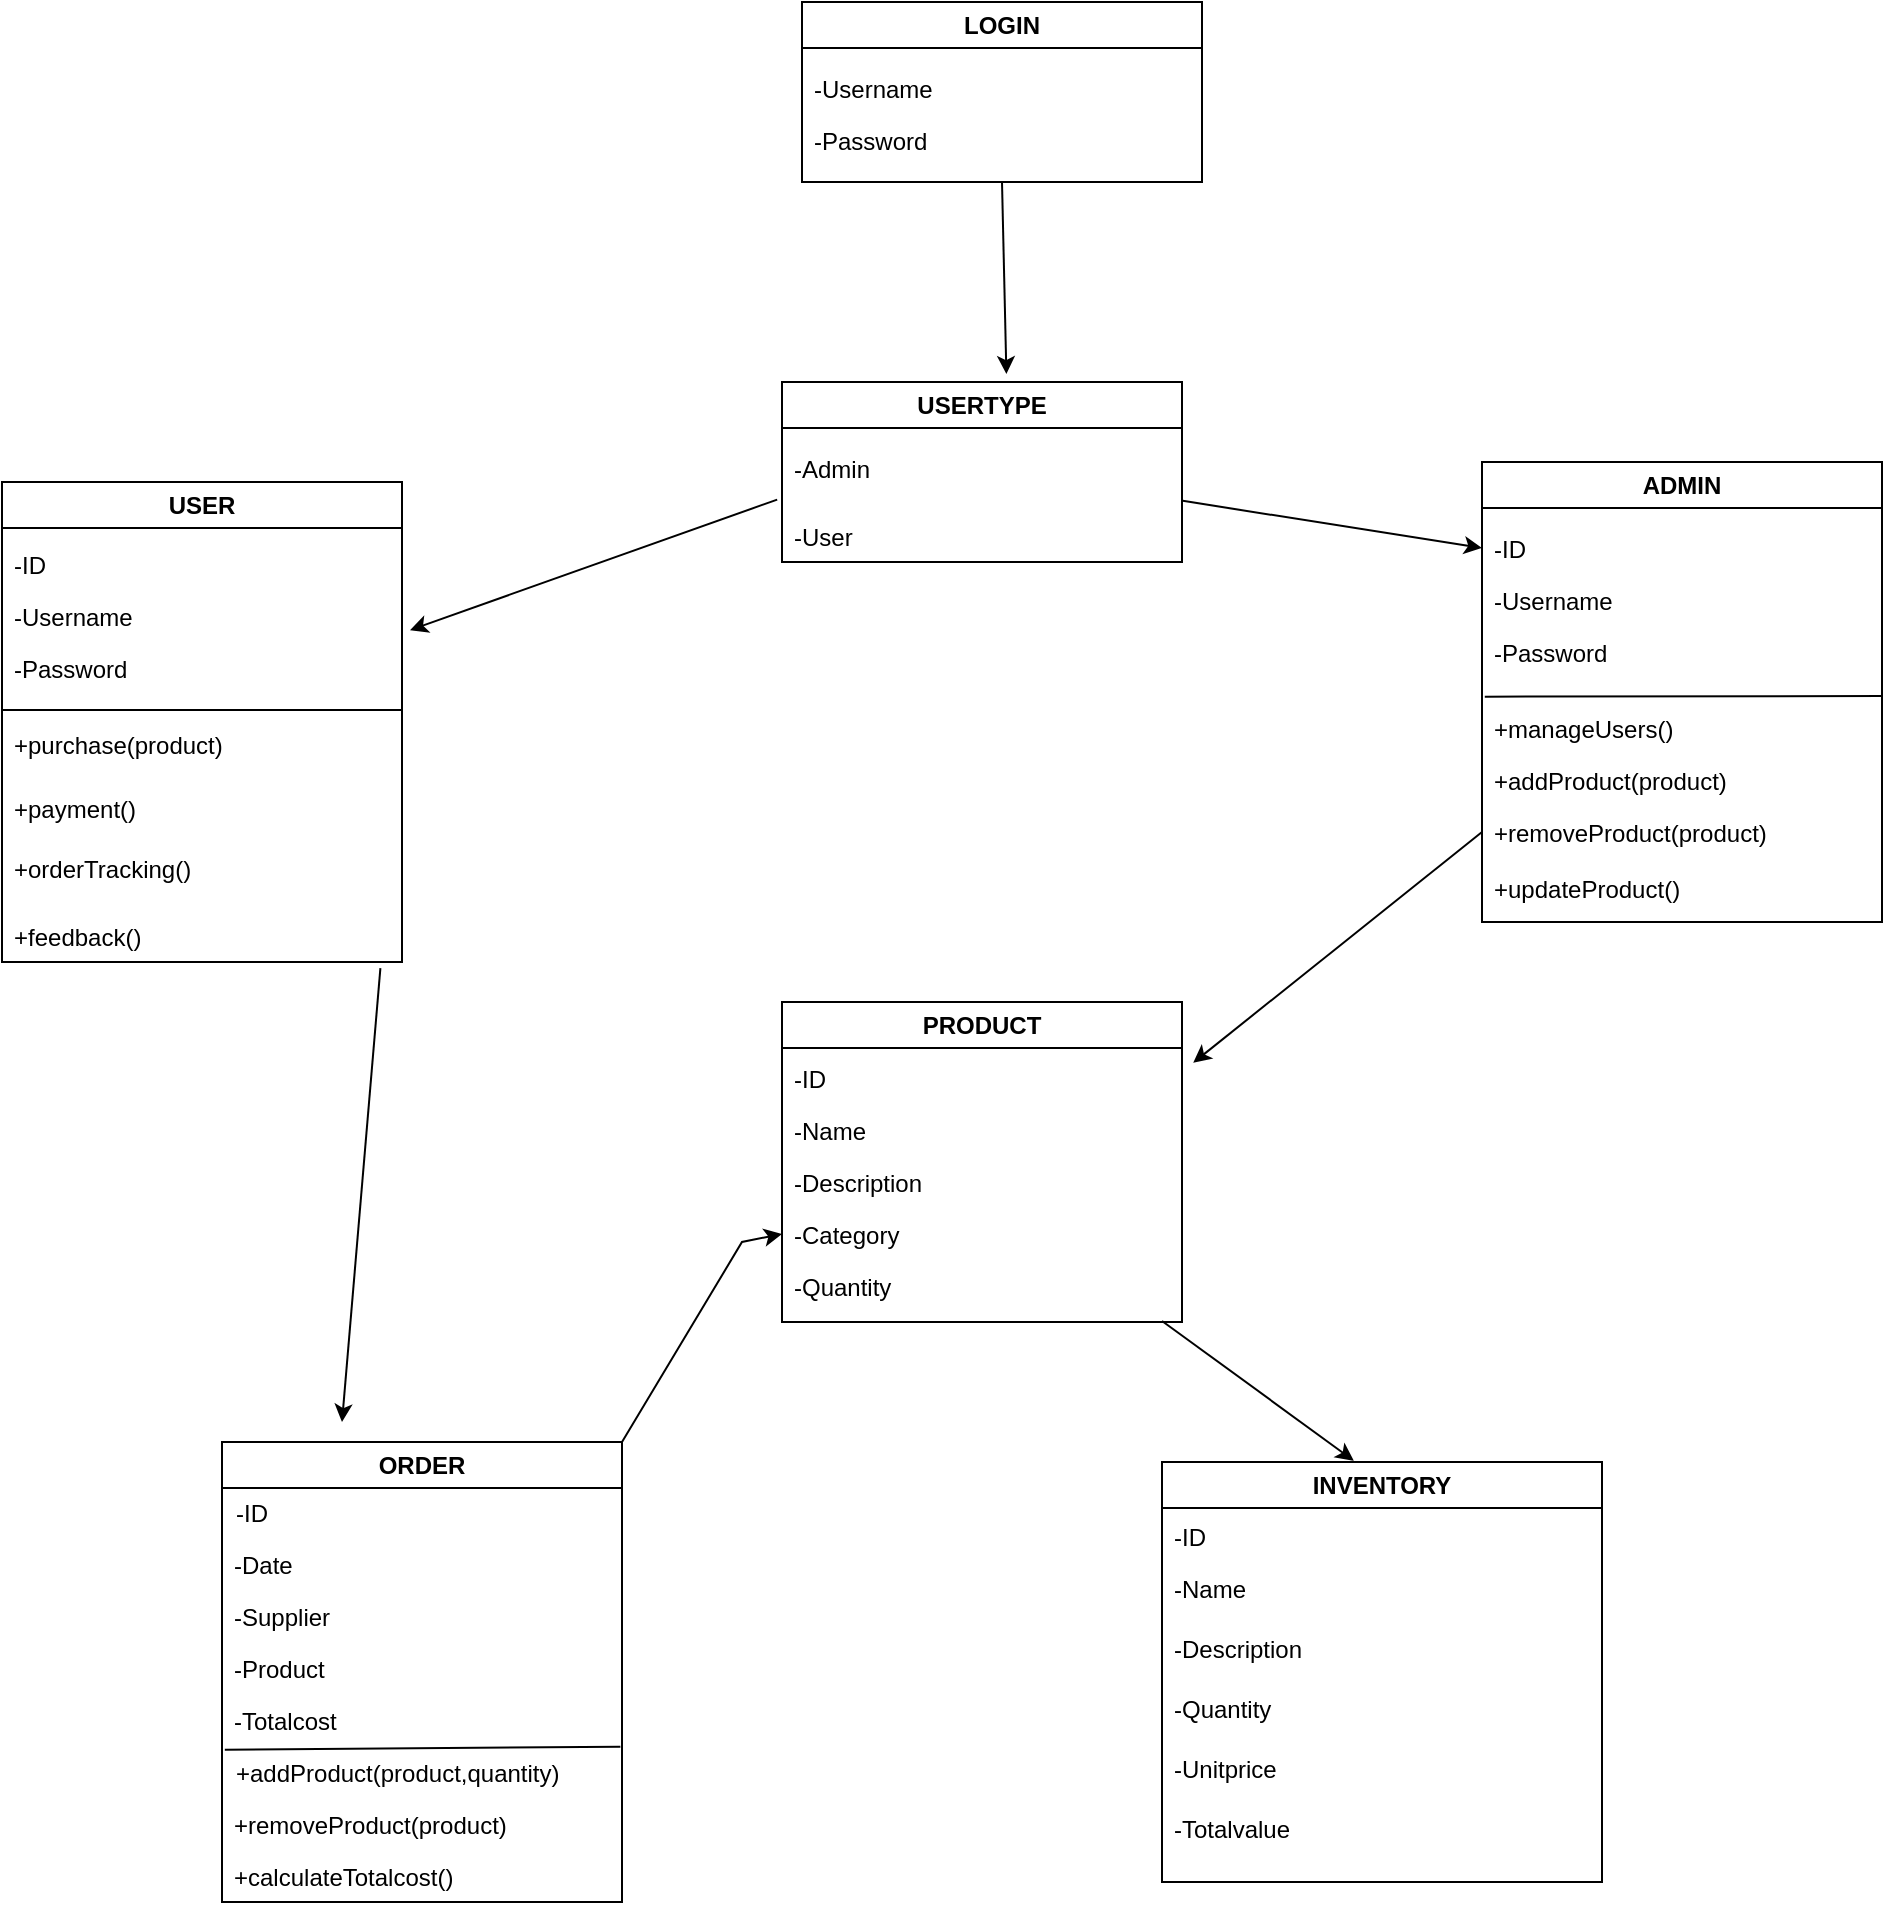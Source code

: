 <mxfile version="24.7.4">
  <diagram id="C5RBs43oDa-KdzZeNtuy" name="Page-1">
    <mxGraphModel dx="2345" dy="1104" grid="1" gridSize="10" guides="1" tooltips="1" connect="1" arrows="1" fold="1" page="1" pageScale="1" pageWidth="827" pageHeight="1169" math="0" shadow="0">
      <root>
        <mxCell id="WIyWlLk6GJQsqaUBKTNV-0" />
        <mxCell id="WIyWlLk6GJQsqaUBKTNV-1" parent="WIyWlLk6GJQsqaUBKTNV-0" />
        <mxCell id="9WFkH6aLgxRAO_pJDuN7-1" value="ORDER" style="swimlane;whiteSpace=wrap;html=1;" parent="WIyWlLk6GJQsqaUBKTNV-1" vertex="1">
          <mxGeometry x="380" y="750" width="200" height="230" as="geometry" />
        </mxCell>
        <mxCell id="9WFkH6aLgxRAO_pJDuN7-4" value="-ID" style="text;align=left;verticalAlign=top;spacingLeft=4;spacingRight=4;overflow=hidden;rotatable=0;points=[[0,0.5],[1,0.5]];portConstraint=eastwest;" parent="9WFkH6aLgxRAO_pJDuN7-1" vertex="1">
          <mxGeometry x="1" y="22" width="200" height="26" as="geometry" />
        </mxCell>
        <mxCell id="zkfFHV4jXpPFQw0GAbJ--21" value="-Date" style="text;align=left;verticalAlign=top;spacingLeft=4;spacingRight=4;overflow=hidden;rotatable=0;points=[[0,0.5],[1,0.5]];portConstraint=eastwest;rounded=0;shadow=0;html=0;" parent="9WFkH6aLgxRAO_pJDuN7-1" vertex="1">
          <mxGeometry y="48" width="200" height="26" as="geometry" />
        </mxCell>
        <mxCell id="zkfFHV4jXpPFQw0GAbJ--22" value="-Supplier" style="text;align=left;verticalAlign=top;spacingLeft=4;spacingRight=4;overflow=hidden;rotatable=0;points=[[0,0.5],[1,0.5]];portConstraint=eastwest;rounded=0;shadow=0;html=0;" parent="9WFkH6aLgxRAO_pJDuN7-1" vertex="1">
          <mxGeometry y="74" width="200" height="26" as="geometry" />
        </mxCell>
        <mxCell id="zkfFHV4jXpPFQw0GAbJ--25" value="-Product" style="text;align=left;verticalAlign=top;spacingLeft=4;spacingRight=4;overflow=hidden;rotatable=0;points=[[0,0.5],[1,0.5]];portConstraint=eastwest;" parent="9WFkH6aLgxRAO_pJDuN7-1" vertex="1">
          <mxGeometry y="100" width="200" height="26" as="geometry" />
        </mxCell>
        <mxCell id="zkfFHV4jXpPFQw0GAbJ--24" value="-Totalcost" style="text;align=left;verticalAlign=top;spacingLeft=4;spacingRight=4;overflow=hidden;rotatable=0;points=[[0,0.5],[1,0.5]];portConstraint=eastwest;" parent="9WFkH6aLgxRAO_pJDuN7-1" vertex="1">
          <mxGeometry y="126" width="200" height="26" as="geometry" />
        </mxCell>
        <mxCell id="9WFkH6aLgxRAO_pJDuN7-6" value="" style="endArrow=none;html=1;rounded=0;entryX=0.996;entryY=1.014;entryDx=0;entryDy=0;entryPerimeter=0;exitX=0.007;exitY=1.07;exitDx=0;exitDy=0;exitPerimeter=0;" parent="9WFkH6aLgxRAO_pJDuN7-1" source="zkfFHV4jXpPFQw0GAbJ--24" target="zkfFHV4jXpPFQw0GAbJ--24" edge="1">
          <mxGeometry width="50" height="50" relative="1" as="geometry">
            <mxPoint x="-320" y="200" as="sourcePoint" />
            <mxPoint x="-270" y="150" as="targetPoint" />
          </mxGeometry>
        </mxCell>
        <mxCell id="zkfFHV4jXpPFQw0GAbJ--20" value="+addProduct(product,quantity)" style="text;align=left;verticalAlign=top;spacingLeft=4;spacingRight=4;overflow=hidden;rotatable=0;points=[[0,0.5],[1,0.5]];portConstraint=eastwest;rounded=0;shadow=0;html=0;" parent="9WFkH6aLgxRAO_pJDuN7-1" vertex="1">
          <mxGeometry x="1" y="152" width="200" height="26" as="geometry" />
        </mxCell>
        <mxCell id="zkfFHV4jXpPFQw0GAbJ--19" value="+removeProduct(product)" style="text;align=left;verticalAlign=top;spacingLeft=4;spacingRight=4;overflow=hidden;rotatable=0;points=[[0,0.5],[1,0.5]];portConstraint=eastwest;rounded=0;shadow=0;html=0;" parent="9WFkH6aLgxRAO_pJDuN7-1" vertex="1">
          <mxGeometry y="178" width="200" height="26" as="geometry" />
        </mxCell>
        <mxCell id="zkfFHV4jXpPFQw0GAbJ--18" value="+calculateTotalcost()" style="text;align=left;verticalAlign=top;spacingLeft=4;spacingRight=4;overflow=hidden;rotatable=0;points=[[0,0.5],[1,0.5]];portConstraint=eastwest;" parent="9WFkH6aLgxRAO_pJDuN7-1" vertex="1">
          <mxGeometry y="204" width="200" height="26" as="geometry" />
        </mxCell>
        <mxCell id="9WFkH6aLgxRAO_pJDuN7-13" value="USER" style="swimlane;whiteSpace=wrap;html=1;" parent="WIyWlLk6GJQsqaUBKTNV-1" vertex="1">
          <mxGeometry x="270" y="270" width="200" height="240" as="geometry" />
        </mxCell>
        <mxCell id="9WFkH6aLgxRAO_pJDuN7-12" value="-Username" style="text;align=left;verticalAlign=top;spacingLeft=4;spacingRight=4;overflow=hidden;rotatable=0;points=[[0,0.5],[1,0.5]];portConstraint=eastwest;" parent="9WFkH6aLgxRAO_pJDuN7-13" vertex="1">
          <mxGeometry y="54" width="200" height="26" as="geometry" />
        </mxCell>
        <mxCell id="9WFkH6aLgxRAO_pJDuN7-14" value="-Password" style="text;align=left;verticalAlign=top;spacingLeft=4;spacingRight=4;overflow=hidden;rotatable=0;points=[[0,0.5],[1,0.5]];portConstraint=eastwest;" parent="9WFkH6aLgxRAO_pJDuN7-13" vertex="1">
          <mxGeometry y="80" width="200" height="26" as="geometry" />
        </mxCell>
        <mxCell id="zkfFHV4jXpPFQw0GAbJ--4" value="" style="line;html=1;strokeWidth=1;align=left;verticalAlign=middle;spacingTop=-1;spacingLeft=3;spacingRight=3;rotatable=0;labelPosition=right;points=[];portConstraint=eastwest;" parent="9WFkH6aLgxRAO_pJDuN7-13" vertex="1">
          <mxGeometry y="110" width="200" height="8" as="geometry" />
        </mxCell>
        <mxCell id="5utI4okHwp6a3SkT6icg-10" value="+purchase(product)" style="text;align=left;verticalAlign=top;spacingLeft=4;spacingRight=4;overflow=hidden;rotatable=0;points=[[0,0.5],[1,0.5]];portConstraint=eastwest;" parent="9WFkH6aLgxRAO_pJDuN7-13" vertex="1">
          <mxGeometry y="118" width="200" height="26" as="geometry" />
        </mxCell>
        <mxCell id="5utI4okHwp6a3SkT6icg-11" value="+orderTracking()" style="text;align=left;verticalAlign=top;spacingLeft=4;spacingRight=4;overflow=hidden;rotatable=0;points=[[0,0.5],[1,0.5]];portConstraint=eastwest;" parent="9WFkH6aLgxRAO_pJDuN7-13" vertex="1">
          <mxGeometry y="180" width="200" height="26" as="geometry" />
        </mxCell>
        <mxCell id="5utI4okHwp6a3SkT6icg-12" value="+payment()" style="text;align=left;verticalAlign=top;spacingLeft=4;spacingRight=4;overflow=hidden;rotatable=0;points=[[0,0.5],[1,0.5]];portConstraint=eastwest;" parent="9WFkH6aLgxRAO_pJDuN7-13" vertex="1">
          <mxGeometry y="150" width="200" height="26" as="geometry" />
        </mxCell>
        <mxCell id="5utI4okHwp6a3SkT6icg-15" value="-ID" style="text;align=left;verticalAlign=top;spacingLeft=4;spacingRight=4;overflow=hidden;rotatable=0;points=[[0,0.5],[1,0.5]];portConstraint=eastwest;" parent="9WFkH6aLgxRAO_pJDuN7-13" vertex="1">
          <mxGeometry y="28" width="200" height="26" as="geometry" />
        </mxCell>
        <mxCell id="5utI4okHwp6a3SkT6icg-16" value="+feedback()" style="text;align=left;verticalAlign=top;spacingLeft=4;spacingRight=4;overflow=hidden;rotatable=0;points=[[0,0.5],[1,0.5]];portConstraint=eastwest;" parent="9WFkH6aLgxRAO_pJDuN7-13" vertex="1">
          <mxGeometry y="214" width="200" height="26" as="geometry" />
        </mxCell>
        <mxCell id="9WFkH6aLgxRAO_pJDuN7-36" value="PRODUCT" style="swimlane;whiteSpace=wrap;html=1;" parent="WIyWlLk6GJQsqaUBKTNV-1" vertex="1">
          <mxGeometry x="660" y="530" width="200" height="160" as="geometry" />
        </mxCell>
        <mxCell id="zkfFHV4jXpPFQw0GAbJ--8" value="-ID" style="text;align=left;verticalAlign=top;spacingLeft=4;spacingRight=4;overflow=hidden;rotatable=0;points=[[0,0.5],[1,0.5]];portConstraint=eastwest;rounded=0;shadow=0;html=0;" parent="9WFkH6aLgxRAO_pJDuN7-36" vertex="1">
          <mxGeometry y="25" width="200" height="26" as="geometry" />
        </mxCell>
        <mxCell id="9WFkH6aLgxRAO_pJDuN7-37" value="-Name" style="text;align=left;verticalAlign=top;spacingLeft=4;spacingRight=4;overflow=hidden;rotatable=0;points=[[0,0.5],[1,0.5]];portConstraint=eastwest;rounded=0;shadow=0;html=0;" parent="9WFkH6aLgxRAO_pJDuN7-36" vertex="1">
          <mxGeometry y="51" width="200" height="26" as="geometry" />
        </mxCell>
        <mxCell id="9WFkH6aLgxRAO_pJDuN7-38" value="-Description" style="text;align=left;verticalAlign=top;spacingLeft=4;spacingRight=4;overflow=hidden;rotatable=0;points=[[0,0.5],[1,0.5]];portConstraint=eastwest;rounded=0;shadow=0;html=0;" parent="9WFkH6aLgxRAO_pJDuN7-36" vertex="1">
          <mxGeometry y="77" width="200" height="26" as="geometry" />
        </mxCell>
        <mxCell id="9WFkH6aLgxRAO_pJDuN7-39" value="-Category" style="text;align=left;verticalAlign=top;spacingLeft=4;spacingRight=4;overflow=hidden;rotatable=0;points=[[0,0.5],[1,0.5]];portConstraint=eastwest;rounded=0;shadow=0;html=0;" parent="9WFkH6aLgxRAO_pJDuN7-36" vertex="1">
          <mxGeometry y="103" width="200" height="26" as="geometry" />
        </mxCell>
        <mxCell id="5utI4okHwp6a3SkT6icg-28" value="-Quantity" style="text;align=left;verticalAlign=top;spacingLeft=4;spacingRight=4;overflow=hidden;rotatable=0;points=[[0,0.5],[1,0.5]];portConstraint=eastwest;rounded=0;shadow=0;html=0;" parent="9WFkH6aLgxRAO_pJDuN7-36" vertex="1">
          <mxGeometry y="129" width="200" height="26" as="geometry" />
        </mxCell>
        <mxCell id="9WFkH6aLgxRAO_pJDuN7-41" value="ADMIN" style="swimlane;whiteSpace=wrap;html=1;" parent="WIyWlLk6GJQsqaUBKTNV-1" vertex="1">
          <mxGeometry x="1010" y="260" width="200" height="230" as="geometry" />
        </mxCell>
        <mxCell id="9WFkH6aLgxRAO_pJDuN7-43" value="-Username" style="text;align=left;verticalAlign=top;spacingLeft=4;spacingRight=4;overflow=hidden;rotatable=0;points=[[0,0.5],[1,0.5]];portConstraint=eastwest;" parent="9WFkH6aLgxRAO_pJDuN7-41" vertex="1">
          <mxGeometry y="56" width="200" height="26" as="geometry" />
        </mxCell>
        <mxCell id="9WFkH6aLgxRAO_pJDuN7-44" value="-Password" style="text;align=left;verticalAlign=top;spacingLeft=4;spacingRight=4;overflow=hidden;rotatable=0;points=[[0,0.5],[1,0.5]];portConstraint=eastwest;" parent="9WFkH6aLgxRAO_pJDuN7-41" vertex="1">
          <mxGeometry y="82" width="200" height="26" as="geometry" />
        </mxCell>
        <mxCell id="9WFkH6aLgxRAO_pJDuN7-55" value="+manageUsers()" style="text;align=left;verticalAlign=top;spacingLeft=4;spacingRight=4;overflow=hidden;rotatable=0;points=[[0,0.5],[1,0.5]];portConstraint=eastwest;" parent="9WFkH6aLgxRAO_pJDuN7-41" vertex="1">
          <mxGeometry y="120" width="200" height="26" as="geometry" />
        </mxCell>
        <mxCell id="9WFkH6aLgxRAO_pJDuN7-57" value="+addProduct(product)" style="text;align=left;verticalAlign=top;spacingLeft=4;spacingRight=4;overflow=hidden;rotatable=0;points=[[0,0.5],[1,0.5]];portConstraint=eastwest;" parent="9WFkH6aLgxRAO_pJDuN7-41" vertex="1">
          <mxGeometry y="146" width="200" height="26" as="geometry" />
        </mxCell>
        <mxCell id="9WFkH6aLgxRAO_pJDuN7-56" value="+removeProduct(product)" style="text;align=left;verticalAlign=top;spacingLeft=4;spacingRight=4;overflow=hidden;rotatable=0;points=[[0,0.5],[1,0.5]];portConstraint=eastwest;" parent="9WFkH6aLgxRAO_pJDuN7-41" vertex="1">
          <mxGeometry y="172" width="200" height="26" as="geometry" />
        </mxCell>
        <mxCell id="5utI4okHwp6a3SkT6icg-13" value="-ID" style="text;align=left;verticalAlign=top;spacingLeft=4;spacingRight=4;overflow=hidden;rotatable=0;points=[[0,0.5],[1,0.5]];portConstraint=eastwest;" parent="9WFkH6aLgxRAO_pJDuN7-41" vertex="1">
          <mxGeometry y="30" width="200" height="26" as="geometry" />
        </mxCell>
        <mxCell id="5utI4okHwp6a3SkT6icg-18" value="" style="endArrow=none;html=1;rounded=0;exitX=0.007;exitY=1.359;exitDx=0;exitDy=0;exitPerimeter=0;" parent="9WFkH6aLgxRAO_pJDuN7-41" source="9WFkH6aLgxRAO_pJDuN7-44" edge="1">
          <mxGeometry width="50" height="50" relative="1" as="geometry">
            <mxPoint x="150" y="158" as="sourcePoint" />
            <mxPoint x="200" y="117" as="targetPoint" />
          </mxGeometry>
        </mxCell>
        <mxCell id="5utI4okHwp6a3SkT6icg-27" value="+updateProduct()" style="text;align=left;verticalAlign=top;spacingLeft=4;spacingRight=4;overflow=hidden;rotatable=0;points=[[0,0.5],[1,0.5]];portConstraint=eastwest;" parent="9WFkH6aLgxRAO_pJDuN7-41" vertex="1">
          <mxGeometry y="200" width="200" height="26" as="geometry" />
        </mxCell>
        <mxCell id="9WFkH6aLgxRAO_pJDuN7-63" value="INVENTORY" style="swimlane;whiteSpace=wrap;html=1;" parent="WIyWlLk6GJQsqaUBKTNV-1" vertex="1">
          <mxGeometry x="850" y="760" width="220" height="210" as="geometry" />
        </mxCell>
        <mxCell id="9WFkH6aLgxRAO_pJDuN7-9" value="-ID" style="text;align=left;verticalAlign=top;spacingLeft=4;spacingRight=4;overflow=hidden;rotatable=0;points=[[0,0.5],[1,0.5]];portConstraint=eastwest;" parent="9WFkH6aLgxRAO_pJDuN7-63" vertex="1">
          <mxGeometry y="24" width="220" height="26" as="geometry" />
        </mxCell>
        <mxCell id="9WFkH6aLgxRAO_pJDuN7-64" value="-Name" style="text;align=left;verticalAlign=top;spacingLeft=4;spacingRight=4;overflow=hidden;rotatable=0;points=[[0,0.5],[1,0.5]];portConstraint=eastwest;" parent="9WFkH6aLgxRAO_pJDuN7-63" vertex="1">
          <mxGeometry y="50" width="220" height="30" as="geometry" />
        </mxCell>
        <mxCell id="9WFkH6aLgxRAO_pJDuN7-66" value="-Description" style="text;align=left;verticalAlign=top;spacingLeft=4;spacingRight=4;overflow=hidden;rotatable=0;points=[[0,0.5],[1,0.5]];portConstraint=eastwest;" parent="9WFkH6aLgxRAO_pJDuN7-63" vertex="1">
          <mxGeometry y="80" width="220" height="30" as="geometry" />
        </mxCell>
        <mxCell id="9WFkH6aLgxRAO_pJDuN7-67" value="-Quantity" style="text;align=left;verticalAlign=top;spacingLeft=4;spacingRight=4;overflow=hidden;rotatable=0;points=[[0,0.5],[1,0.5]];portConstraint=eastwest;" parent="9WFkH6aLgxRAO_pJDuN7-63" vertex="1">
          <mxGeometry y="110" width="220" height="30" as="geometry" />
        </mxCell>
        <mxCell id="9WFkH6aLgxRAO_pJDuN7-68" value="-Unitprice" style="text;align=left;verticalAlign=top;spacingLeft=4;spacingRight=4;overflow=hidden;rotatable=0;points=[[0,0.5],[1,0.5]];portConstraint=eastwest;" parent="9WFkH6aLgxRAO_pJDuN7-63" vertex="1">
          <mxGeometry y="140" width="220" height="30" as="geometry" />
        </mxCell>
        <mxCell id="9WFkH6aLgxRAO_pJDuN7-69" value="-Totalvalue" style="text;align=left;verticalAlign=top;spacingLeft=4;spacingRight=4;overflow=hidden;rotatable=0;points=[[0,0.5],[1,0.5]];portConstraint=eastwest;" parent="9WFkH6aLgxRAO_pJDuN7-63" vertex="1">
          <mxGeometry y="170" width="220" height="30" as="geometry" />
        </mxCell>
        <mxCell id="5utI4okHwp6a3SkT6icg-3" value="LOGIN" style="swimlane;whiteSpace=wrap;html=1;" parent="WIyWlLk6GJQsqaUBKTNV-1" vertex="1">
          <mxGeometry x="670" y="30" width="200" height="90" as="geometry" />
        </mxCell>
        <mxCell id="5utI4okHwp6a3SkT6icg-4" value="-Username" style="text;align=left;verticalAlign=top;spacingLeft=4;spacingRight=4;overflow=hidden;rotatable=0;points=[[0,0.5],[1,0.5]];portConstraint=eastwest;" parent="5utI4okHwp6a3SkT6icg-3" vertex="1">
          <mxGeometry y="30" width="200" height="26" as="geometry" />
        </mxCell>
        <mxCell id="5utI4okHwp6a3SkT6icg-5" value="-Password" style="text;align=left;verticalAlign=top;spacingLeft=4;spacingRight=4;overflow=hidden;rotatable=0;points=[[0,0.5],[1,0.5]];portConstraint=eastwest;" parent="5utI4okHwp6a3SkT6icg-3" vertex="1">
          <mxGeometry y="56" width="200" height="26" as="geometry" />
        </mxCell>
        <mxCell id="5utI4okHwp6a3SkT6icg-6" value="USERTYPE" style="swimlane;whiteSpace=wrap;html=1;" parent="WIyWlLk6GJQsqaUBKTNV-1" vertex="1">
          <mxGeometry x="660" y="220" width="200" height="90" as="geometry" />
        </mxCell>
        <mxCell id="5utI4okHwp6a3SkT6icg-7" value="-Admin" style="text;align=left;verticalAlign=top;spacingLeft=4;spacingRight=4;overflow=hidden;rotatable=0;points=[[0,0.5],[1,0.5]];portConstraint=eastwest;" parent="5utI4okHwp6a3SkT6icg-6" vertex="1">
          <mxGeometry y="30" width="200" height="26" as="geometry" />
        </mxCell>
        <mxCell id="5utI4okHwp6a3SkT6icg-8" value="-User" style="text;align=left;verticalAlign=top;spacingLeft=4;spacingRight=4;overflow=hidden;rotatable=0;points=[[0,0.5],[1,0.5]];portConstraint=eastwest;" parent="5utI4okHwp6a3SkT6icg-6" vertex="1">
          <mxGeometry y="64" width="200" height="26" as="geometry" />
        </mxCell>
        <mxCell id="5utI4okHwp6a3SkT6icg-29" value="" style="endArrow=classic;html=1;rounded=0;entryX=0.561;entryY=-0.044;entryDx=0;entryDy=0;entryPerimeter=0;" parent="WIyWlLk6GJQsqaUBKTNV-1" target="5utI4okHwp6a3SkT6icg-6" edge="1">
          <mxGeometry width="50" height="50" relative="1" as="geometry">
            <mxPoint x="770" y="120" as="sourcePoint" />
            <mxPoint x="1010" y="180" as="targetPoint" />
          </mxGeometry>
        </mxCell>
        <mxCell id="5utI4okHwp6a3SkT6icg-30" value="" style="endArrow=classic;html=1;rounded=0;exitX=1.002;exitY=1.132;exitDx=0;exitDy=0;exitPerimeter=0;entryX=0;entryY=0.5;entryDx=0;entryDy=0;" parent="WIyWlLk6GJQsqaUBKTNV-1" source="5utI4okHwp6a3SkT6icg-7" target="5utI4okHwp6a3SkT6icg-13" edge="1">
          <mxGeometry width="50" height="50" relative="1" as="geometry">
            <mxPoint x="800" y="410" as="sourcePoint" />
            <mxPoint x="850" y="360" as="targetPoint" />
          </mxGeometry>
        </mxCell>
        <mxCell id="5utI4okHwp6a3SkT6icg-31" value="" style="endArrow=classic;html=1;rounded=0;exitX=-0.012;exitY=1.108;exitDx=0;exitDy=0;exitPerimeter=0;entryX=1.02;entryY=0.772;entryDx=0;entryDy=0;entryPerimeter=0;" parent="WIyWlLk6GJQsqaUBKTNV-1" source="5utI4okHwp6a3SkT6icg-7" target="9WFkH6aLgxRAO_pJDuN7-12" edge="1">
          <mxGeometry width="50" height="50" relative="1" as="geometry">
            <mxPoint x="800" y="410" as="sourcePoint" />
            <mxPoint x="480" y="340" as="targetPoint" />
          </mxGeometry>
        </mxCell>
        <mxCell id="5utI4okHwp6a3SkT6icg-32" value="" style="endArrow=classic;html=1;rounded=0;exitX=0;exitY=0.5;exitDx=0;exitDy=0;entryX=1.028;entryY=0.208;entryDx=0;entryDy=0;entryPerimeter=0;" parent="WIyWlLk6GJQsqaUBKTNV-1" source="9WFkH6aLgxRAO_pJDuN7-56" target="zkfFHV4jXpPFQw0GAbJ--8" edge="1">
          <mxGeometry width="50" height="50" relative="1" as="geometry">
            <mxPoint x="800" y="510" as="sourcePoint" />
            <mxPoint x="850" y="460" as="targetPoint" />
          </mxGeometry>
        </mxCell>
        <mxCell id="5utI4okHwp6a3SkT6icg-33" value="" style="endArrow=classic;html=1;rounded=0;exitX=0.946;exitY=1.117;exitDx=0;exitDy=0;exitPerimeter=0;" parent="WIyWlLk6GJQsqaUBKTNV-1" source="5utI4okHwp6a3SkT6icg-16" edge="1">
          <mxGeometry width="50" height="50" relative="1" as="geometry">
            <mxPoint x="800" y="510" as="sourcePoint" />
            <mxPoint x="440" y="740" as="targetPoint" />
          </mxGeometry>
        </mxCell>
        <mxCell id="5utI4okHwp6a3SkT6icg-34" value="" style="endArrow=classic;html=1;rounded=0;exitX=0.95;exitY=1.172;exitDx=0;exitDy=0;exitPerimeter=0;entryX=0.436;entryY=-0.003;entryDx=0;entryDy=0;entryPerimeter=0;" parent="WIyWlLk6GJQsqaUBKTNV-1" source="5utI4okHwp6a3SkT6icg-28" target="9WFkH6aLgxRAO_pJDuN7-63" edge="1">
          <mxGeometry width="50" height="50" relative="1" as="geometry">
            <mxPoint x="920" y="770" as="sourcePoint" />
            <mxPoint x="970" y="720" as="targetPoint" />
          </mxGeometry>
        </mxCell>
        <mxCell id="5utI4okHwp6a3SkT6icg-36" value="" style="endArrow=classic;html=1;rounded=0;exitX=1;exitY=0;exitDx=0;exitDy=0;entryX=0;entryY=0.5;entryDx=0;entryDy=0;" parent="WIyWlLk6GJQsqaUBKTNV-1" source="9WFkH6aLgxRAO_pJDuN7-1" edge="1" target="9WFkH6aLgxRAO_pJDuN7-39">
          <mxGeometry width="50" height="50" relative="1" as="geometry">
            <mxPoint x="920" y="770" as="sourcePoint" />
            <mxPoint x="560" y="740" as="targetPoint" />
            <Array as="points">
              <mxPoint x="640" y="650" />
            </Array>
          </mxGeometry>
        </mxCell>
      </root>
    </mxGraphModel>
  </diagram>
</mxfile>
